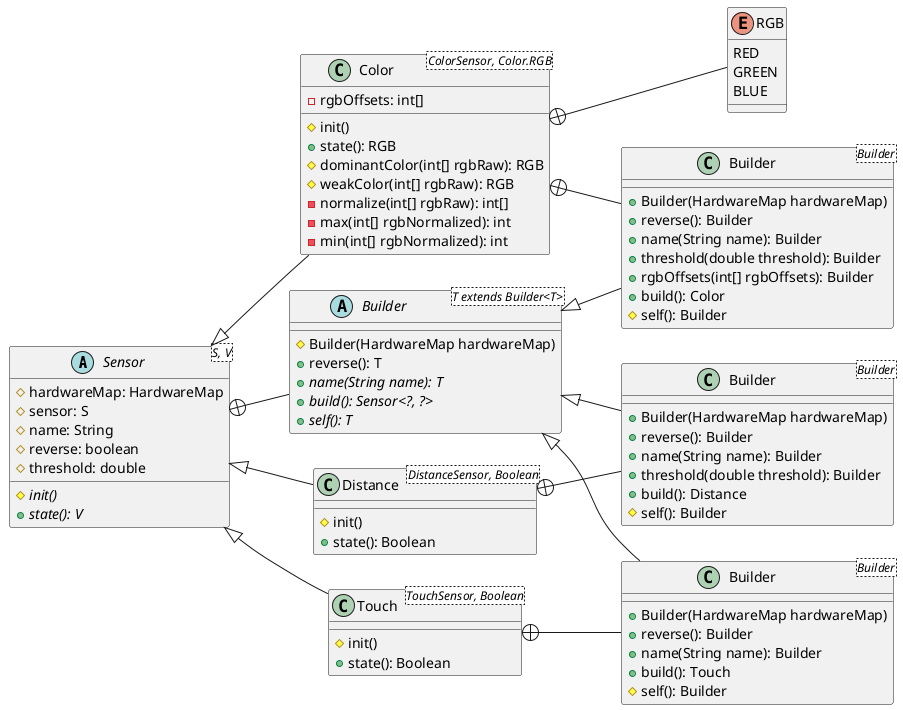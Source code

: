 @startuml

left to right direction

abstract class Sensor<S, V> {
    # hardwareMap: HardwareMap
    # sensor: S
    # name: String
    # reverse: boolean
    # threshold: double
    {abstract}# init()
    {abstract}+ state(): V
}

abstract class "Builder<T extends Builder<T>>" as Sensor_Builder {
    # Builder(HardwareMap hardwareMap)
    + reverse(): T
    {abstract}+ name(String name): T
    {abstract}+ build(): Sensor<?, ?>
    {abstract}+ self(): T
}

class Color<ColorSensor, Color.RGB> {
    - rgbOffsets: int[]
    # init()
    + state(): RGB
    # dominantColor(int[] rgbRaw): RGB
    # weakColor(int[] rgbRaw): RGB
    - normalize(int[] rgbRaw): int[]
    - max(int[] rgbNormalized): int
    - min(int[] rgbNormalized): int
}

class Distance<DistanceSensor, Boolean> {
    # init()
    + state(): Boolean
}

class Touch<TouchSensor, Boolean> {
    # init()
    + state(): Boolean
}

class "Builder<Builder>" as Color_Builder {
    + Builder(HardwareMap hardwareMap)
    + reverse(): Builder
    + name(String name): Builder
    + threshold(double threshold): Builder
    + rgbOffsets(int[] rgbOffsets): Builder
    + build(): Color
    # self(): Builder
}

class "Builder<Builder>" as Distance_Builder {
    + Builder(HardwareMap hardwareMap)
    + reverse(): Builder
    + name(String name): Builder
    + threshold(double threshold): Builder
    + build(): Distance
    # self(): Builder
}

class "Builder<Builder>" as Touch_Builder {
    + Builder(HardwareMap hardwareMap)
    + reverse(): Builder
    + name(String name): Builder
    + build(): Touch
    # self(): Builder
}

enum RGB {
    RED
    GREEN
    BLUE
}

Sensor <|-- Color
Sensor <|-- Distance
Sensor <|-- Touch

Sensor_Builder <|-- Color_Builder
Sensor_Builder <|-- Distance_Builder
Sensor_Builder <|-- Touch_Builder

Sensor +-- Sensor_Builder

Color +-- Color_Builder
Distance +-- Distance_Builder
Touch +-- Touch_Builder

Color +-- RGB

@enduml